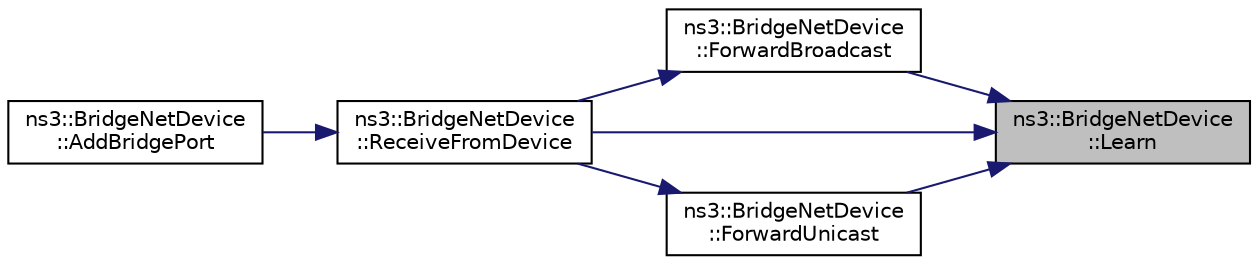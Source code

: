 digraph "ns3::BridgeNetDevice::Learn"
{
 // LATEX_PDF_SIZE
  edge [fontname="Helvetica",fontsize="10",labelfontname="Helvetica",labelfontsize="10"];
  node [fontname="Helvetica",fontsize="10",shape=record];
  rankdir="RL";
  Node1 [label="ns3::BridgeNetDevice\l::Learn",height=0.2,width=0.4,color="black", fillcolor="grey75", style="filled", fontcolor="black",tooltip="Learns the port a MAC address is sending from."];
  Node1 -> Node2 [dir="back",color="midnightblue",fontsize="10",style="solid",fontname="Helvetica"];
  Node2 [label="ns3::BridgeNetDevice\l::ForwardBroadcast",height=0.2,width=0.4,color="black", fillcolor="white", style="filled",URL="$classns3_1_1_bridge_net_device.html#af3eff77ebe2114537d28aacc77adef45",tooltip="Forwards a broadcast or a multicast packet."];
  Node2 -> Node3 [dir="back",color="midnightblue",fontsize="10",style="solid",fontname="Helvetica"];
  Node3 [label="ns3::BridgeNetDevice\l::ReceiveFromDevice",height=0.2,width=0.4,color="black", fillcolor="white", style="filled",URL="$classns3_1_1_bridge_net_device.html#a958c86321b73b2c400b54bfad9d03e68",tooltip="Receives a packet from one bridged port."];
  Node3 -> Node4 [dir="back",color="midnightblue",fontsize="10",style="solid",fontname="Helvetica"];
  Node4 [label="ns3::BridgeNetDevice\l::AddBridgePort",height=0.2,width=0.4,color="black", fillcolor="white", style="filled",URL="$classns3_1_1_bridge_net_device.html#a963a535726ea5c94e2258825d0de260a",tooltip="Add a 'port' to a bridge device."];
  Node1 -> Node5 [dir="back",color="midnightblue",fontsize="10",style="solid",fontname="Helvetica"];
  Node5 [label="ns3::BridgeNetDevice\l::ForwardUnicast",height=0.2,width=0.4,color="black", fillcolor="white", style="filled",URL="$classns3_1_1_bridge_net_device.html#a815693fe0b0d77e33e1843fa7d991701",tooltip="Forwards a unicast packet."];
  Node5 -> Node3 [dir="back",color="midnightblue",fontsize="10",style="solid",fontname="Helvetica"];
  Node1 -> Node3 [dir="back",color="midnightblue",fontsize="10",style="solid",fontname="Helvetica"];
}
